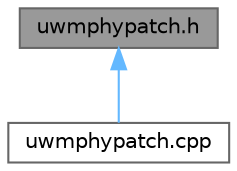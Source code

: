 digraph "uwmphypatch.h"
{
 // LATEX_PDF_SIZE
  bgcolor="transparent";
  edge [fontname=Helvetica,fontsize=10,labelfontname=Helvetica,labelfontsize=10];
  node [fontname=Helvetica,fontsize=10,shape=box,height=0.2,width=0.4];
  Node1 [id="Node000001",label="uwmphypatch.h",height=0.2,width=0.4,color="gray40", fillcolor="grey60", style="filled", fontcolor="black",tooltip="Header of a dumb module intended to patch the absence of a PHY layer's module when we want to use a m..."];
  Node1 -> Node2 [id="edge1_Node000001_Node000002",dir="back",color="steelblue1",style="solid",tooltip=" "];
  Node2 [id="Node000002",label="uwmphypatch.cpp",height=0.2,width=0.4,color="grey40", fillcolor="white", style="filled",URL="$uwmphypatch_8cpp.html",tooltip="Implementation of the class UWMPhypatch."];
}

